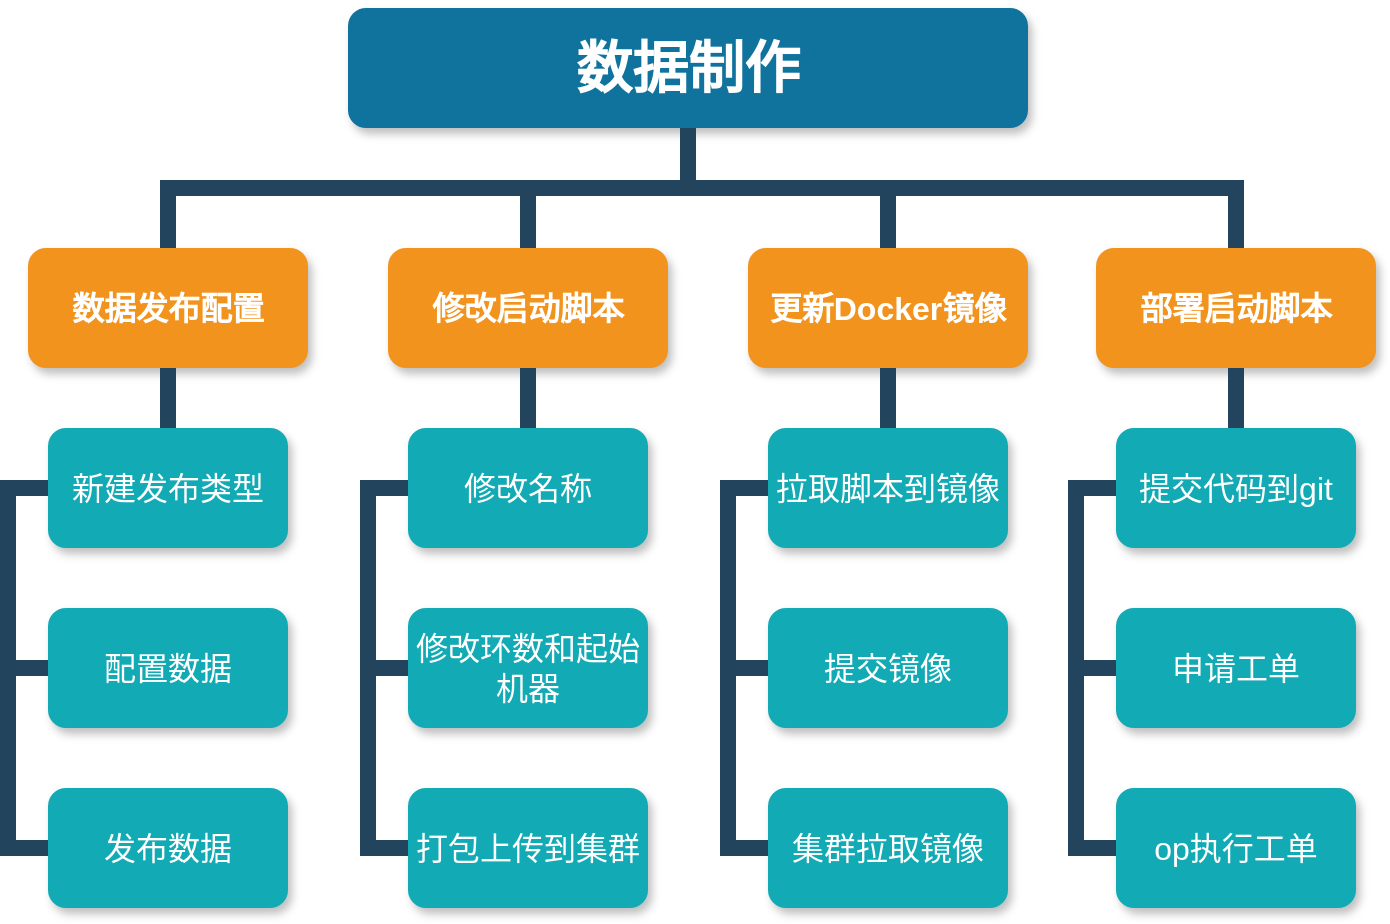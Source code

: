 <mxfile version="14.4.7" type="github">
  <diagram name="Page-1" id="64c3da0e-402f-94eb-ee01-a36477274f13">
    <mxGraphModel dx="1351" dy="736" grid="1" gridSize="10" guides="1" tooltips="1" connect="1" arrows="1" fold="1" page="1" pageScale="1" pageWidth="1169" pageHeight="826" background="#ffffff" math="0" shadow="0">
      <root>
        <mxCell id="0" />
        <mxCell id="1" parent="0" />
        <mxCell id="2" value="数据制作" style="whiteSpace=wrap;rounded=1;shadow=1;fillColor=#10739E;strokeColor=none;fontColor=#FFFFFF;fontStyle=1;fontSize=28;" parent="1" vertex="1">
          <mxGeometry x="1000" y="50" width="340" height="60" as="geometry" />
        </mxCell>
        <mxCell id="4" value="数据发布配置" style="whiteSpace=wrap;rounded=1;fillColor=#F2931E;strokeColor=none;shadow=1;fontColor=#FFFFFF;fontStyle=1;fontSize=16;" parent="1" vertex="1">
          <mxGeometry x="840" y="170.0" width="140" height="60" as="geometry" />
        </mxCell>
        <mxCell id="6" value="修改启动脚本" style="whiteSpace=wrap;rounded=1;fillColor=#F2931E;strokeColor=none;shadow=1;fontColor=#FFFFFF;fontStyle=1;fontSize=16;" parent="1" vertex="1">
          <mxGeometry x="1020" y="170.0" width="140" height="60" as="geometry" />
        </mxCell>
        <mxCell id="7" value="更新Docker镜像" style="whiteSpace=wrap;rounded=1;fillColor=#F2931E;strokeColor=none;shadow=1;fontColor=#FFFFFF;fontStyle=1;fontSize=16;" parent="1" vertex="1">
          <mxGeometry x="1200" y="170.0" width="140" height="60" as="geometry" />
        </mxCell>
        <mxCell id="8" value="部署启动脚本" style="whiteSpace=wrap;rounded=1;fillColor=#F2931E;strokeColor=none;shadow=1;fontColor=#FFFFFF;fontStyle=1;fontSize=16;" parent="1" vertex="1">
          <mxGeometry x="1374" y="170" width="140" height="60" as="geometry" />
        </mxCell>
        <mxCell id="43" value="新建发布类型" style="whiteSpace=wrap;rounded=1;fillColor=#12AAB5;strokeColor=none;shadow=1;fontColor=#FFFFFF;fontSize=16;" parent="1" vertex="1">
          <mxGeometry x="850.0" y="260.0" width="120" height="60" as="geometry" />
        </mxCell>
        <mxCell id="45" value="配置数据" style="whiteSpace=wrap;rounded=1;fillColor=#12AAB5;strokeColor=none;shadow=1;fontColor=#FFFFFF;fontStyle=0;fontSize=16;" parent="1" vertex="1">
          <mxGeometry x="850.0" y="350.0" width="120" height="60" as="geometry" />
        </mxCell>
        <mxCell id="46" value="发布数据" style="whiteSpace=wrap;rounded=1;fillColor=#12AAB5;strokeColor=none;shadow=1;fontColor=#FFFFFF;fontStyle=0;fontSize=16;" parent="1" vertex="1">
          <mxGeometry x="850.0" y="440.0" width="120" height="60" as="geometry" />
        </mxCell>
        <mxCell id="116" value="" style="edgeStyle=elbowEdgeStyle;elbow=vertical;rounded=0;fontColor=#000000;endArrow=none;endFill=0;strokeWidth=8;strokeColor=#23445D;fontSize=16;" parent="1" source="4" target="43" edge="1">
          <mxGeometry width="100" height="100" relative="1" as="geometry">
            <mxPoint x="550" y="240.0" as="sourcePoint" />
            <mxPoint x="450" y="310" as="targetPoint" />
          </mxGeometry>
        </mxCell>
        <mxCell id="118" value="" style="edgeStyle=elbowEdgeStyle;elbow=horizontal;rounded=0;fontColor=#000000;endArrow=none;endFill=0;strokeWidth=8;strokeColor=#23445D;fontSize=16;" parent="1" source="43" target="45" edge="1">
          <mxGeometry width="100" height="100" relative="1" as="geometry">
            <mxPoint x="830" y="290.0" as="sourcePoint" />
            <mxPoint x="840.0" y="390" as="targetPoint" />
            <Array as="points">
              <mxPoint x="830" y="340" />
            </Array>
          </mxGeometry>
        </mxCell>
        <mxCell id="119" value="" style="edgeStyle=elbowEdgeStyle;elbow=horizontal;rounded=0;fontColor=#000000;endArrow=none;endFill=0;strokeWidth=8;strokeColor=#23445D;fontSize=16;" parent="1" source="43" target="46" edge="1">
          <mxGeometry width="100" height="100" relative="1" as="geometry">
            <mxPoint x="840" y="290" as="sourcePoint" />
            <mxPoint x="840.0" y="470" as="targetPoint" />
            <Array as="points">
              <mxPoint x="830" y="380" />
            </Array>
          </mxGeometry>
        </mxCell>
        <mxCell id="133" value="修改名称" style="whiteSpace=wrap;rounded=1;fillColor=#12AAB5;strokeColor=none;shadow=1;fontColor=#FFFFFF;fontSize=16;" parent="1" vertex="1">
          <mxGeometry x="1030.0" y="260.0" width="120" height="60" as="geometry" />
        </mxCell>
        <mxCell id="135" value="修改环数和起始机器" style="whiteSpace=wrap;rounded=1;fillColor=#12AAB5;strokeColor=none;shadow=1;fontColor=#FFFFFF;fontStyle=0;fontSize=16;" parent="1" vertex="1">
          <mxGeometry x="1030.0" y="350.0" width="120" height="60" as="geometry" />
        </mxCell>
        <mxCell id="136" value="打包上传到集群" style="whiteSpace=wrap;rounded=1;fillColor=#12AAB5;strokeColor=none;shadow=1;fontColor=#FFFFFF;fontStyle=0;fontSize=16;" parent="1" vertex="1">
          <mxGeometry x="1030" y="440.0" width="120" height="60" as="geometry" />
        </mxCell>
        <mxCell id="145" value="" style="edgeStyle=elbowEdgeStyle;elbow=horizontal;rounded=0;fontColor=#000000;endArrow=none;endFill=0;strokeWidth=8;strokeColor=#23445D;fontSize=16;" parent="1" source="133" target="135" edge="1">
          <mxGeometry width="100" height="100" relative="1" as="geometry">
            <mxPoint x="1010" y="290.0" as="sourcePoint" />
            <mxPoint x="1020.0" y="390" as="targetPoint" />
            <Array as="points">
              <mxPoint x="1010" y="340" />
            </Array>
          </mxGeometry>
        </mxCell>
        <mxCell id="146" value="" style="edgeStyle=elbowEdgeStyle;elbow=horizontal;rounded=0;fontColor=#000000;endArrow=none;endFill=0;strokeWidth=8;strokeColor=#23445D;fontSize=16;" parent="1" source="133" target="136" edge="1">
          <mxGeometry width="100" height="100" relative="1" as="geometry">
            <mxPoint x="1020" y="290" as="sourcePoint" />
            <mxPoint x="1020.0" y="470" as="targetPoint" />
            <Array as="points">
              <mxPoint x="1010" y="380" />
            </Array>
          </mxGeometry>
        </mxCell>
        <mxCell id="155" value="拉取脚本到镜像" style="whiteSpace=wrap;rounded=1;fillColor=#12AAB5;strokeColor=none;shadow=1;fontColor=#FFFFFF;fontSize=16;" parent="1" vertex="1">
          <mxGeometry x="1210.0" y="260.0" width="120" height="60" as="geometry" />
        </mxCell>
        <mxCell id="157" value="提交镜像" style="whiteSpace=wrap;rounded=1;fillColor=#12AAB5;strokeColor=none;shadow=1;fontColor=#FFFFFF;fontStyle=0;fontSize=16;" parent="1" vertex="1">
          <mxGeometry x="1210.0" y="350.0" width="120" height="60" as="geometry" />
        </mxCell>
        <mxCell id="158" value="集群拉取镜像" style="whiteSpace=wrap;rounded=1;fillColor=#12AAB5;strokeColor=none;shadow=1;fontColor=#FFFFFF;fontStyle=0;fontSize=16;" parent="1" vertex="1">
          <mxGeometry x="1210" y="440.0" width="120" height="60" as="geometry" />
        </mxCell>
        <mxCell id="167" value="" style="edgeStyle=elbowEdgeStyle;elbow=horizontal;rounded=0;fontColor=#000000;endArrow=none;endFill=0;strokeWidth=8;strokeColor=#23445D;fontSize=16;" parent="1" source="155" target="157" edge="1">
          <mxGeometry width="100" height="100" relative="1" as="geometry">
            <mxPoint x="1190" y="290.0" as="sourcePoint" />
            <mxPoint x="1200.0" y="390.0" as="targetPoint" />
            <Array as="points">
              <mxPoint x="1190" y="340.0" />
            </Array>
          </mxGeometry>
        </mxCell>
        <mxCell id="168" value="" style="edgeStyle=elbowEdgeStyle;elbow=horizontal;rounded=0;fontColor=#000000;endArrow=none;endFill=0;strokeWidth=8;strokeColor=#23445D;fontSize=16;" parent="1" source="155" target="158" edge="1">
          <mxGeometry width="100" height="100" relative="1" as="geometry">
            <mxPoint x="1200" y="290.0" as="sourcePoint" />
            <mxPoint x="1200.0" y="470.0" as="targetPoint" />
            <Array as="points">
              <mxPoint x="1190" y="380.0" />
            </Array>
          </mxGeometry>
        </mxCell>
        <mxCell id="177" value="提交代码到git" style="whiteSpace=wrap;rounded=1;fillColor=#12AAB5;strokeColor=none;shadow=1;fontColor=#FFFFFF;fontSize=16;" parent="1" vertex="1">
          <mxGeometry x="1384.0" y="260.0" width="120" height="60" as="geometry" />
        </mxCell>
        <mxCell id="179" value="申请工单" style="whiteSpace=wrap;rounded=1;strokeColor=none;shadow=1;fontColor=#FFFFFF;fontStyle=0;fontSize=16;fillColor=#12AAB5;" parent="1" vertex="1">
          <mxGeometry x="1384.0" y="350.0" width="120" height="60" as="geometry" />
        </mxCell>
        <mxCell id="180" value="op执行工单" style="whiteSpace=wrap;rounded=1;fillColor=#12AAB5;strokeColor=none;shadow=1;fontColor=#FFFFFF;fontStyle=0;fontSize=16;" parent="1" vertex="1">
          <mxGeometry x="1384" y="440.0" width="120" height="60" as="geometry" />
        </mxCell>
        <mxCell id="189" value="" style="edgeStyle=elbowEdgeStyle;elbow=horizontal;rounded=0;fontColor=#000000;endArrow=none;endFill=0;strokeWidth=8;strokeColor=#23445D;fontSize=16;" parent="1" source="177" target="179" edge="1">
          <mxGeometry width="100" height="100" relative="1" as="geometry">
            <mxPoint x="1364" y="290.0" as="sourcePoint" />
            <mxPoint x="1374.0" y="390.0" as="targetPoint" />
            <Array as="points">
              <mxPoint x="1364" y="340.0" />
            </Array>
          </mxGeometry>
        </mxCell>
        <mxCell id="190" value="" style="edgeStyle=elbowEdgeStyle;elbow=horizontal;rounded=0;fontColor=#000000;endArrow=none;endFill=0;strokeWidth=8;strokeColor=#23445D;fontSize=16;" parent="1" source="177" target="180" edge="1">
          <mxGeometry width="100" height="100" relative="1" as="geometry">
            <mxPoint x="1374" y="290.0" as="sourcePoint" />
            <mxPoint x="1374.0" y="470.0" as="targetPoint" />
            <Array as="points">
              <mxPoint x="1364" y="380.0" />
            </Array>
          </mxGeometry>
        </mxCell>
        <mxCell id="221" value="" style="edgeStyle=elbowEdgeStyle;elbow=vertical;rounded=0;fontColor=#000000;endArrow=none;endFill=0;strokeWidth=8;strokeColor=#23445D;fontSize=16;" parent="1" source="6" target="133" edge="1">
          <mxGeometry width="100" height="100" relative="1" as="geometry">
            <mxPoint x="900" y="270" as="sourcePoint" />
            <mxPoint x="1000" y="170" as="targetPoint" />
          </mxGeometry>
        </mxCell>
        <mxCell id="223" value="" style="edgeStyle=elbowEdgeStyle;elbow=vertical;rounded=0;fontColor=#000000;endArrow=none;endFill=0;strokeWidth=8;strokeColor=#23445D;fontSize=16;" parent="1" source="7" target="155" edge="1">
          <mxGeometry width="100" height="100" relative="1" as="geometry">
            <mxPoint x="1270" y="300" as="sourcePoint" />
            <mxPoint x="1170" y="190" as="targetPoint" />
          </mxGeometry>
        </mxCell>
        <mxCell id="225" value="" style="edgeStyle=elbowEdgeStyle;elbow=vertical;rounded=0;fontColor=#000000;endArrow=none;endFill=0;strokeWidth=8;strokeColor=#23445D;fontSize=16;" parent="1" source="8" target="177" edge="1">
          <mxGeometry width="100" height="100" relative="1" as="geometry">
            <mxPoint x="1284" y="290" as="sourcePoint" />
            <mxPoint x="1384" y="190" as="targetPoint" />
          </mxGeometry>
        </mxCell>
        <mxCell id="230" value="" style="edgeStyle=elbowEdgeStyle;elbow=vertical;rounded=0;fontColor=#000000;endArrow=none;endFill=0;strokeWidth=8;strokeColor=#23445D;fontSize=14;" parent="1" source="2" target="4" edge="1">
          <mxGeometry width="100" height="100" relative="1" as="geometry">
            <mxPoint x="550" y="150" as="sourcePoint" />
            <mxPoint x="650" y="50" as="targetPoint" />
          </mxGeometry>
        </mxCell>
        <mxCell id="231" value="" style="edgeStyle=elbowEdgeStyle;elbow=vertical;rounded=0;fontColor=#000000;endArrow=none;endFill=0;strokeWidth=8;strokeColor=#23445D;fontSize=14;" parent="1" source="2" target="6" edge="1">
          <mxGeometry width="100" height="100" relative="1" as="geometry">
            <mxPoint x="560" y="160" as="sourcePoint" />
            <mxPoint x="660" y="60" as="targetPoint" />
          </mxGeometry>
        </mxCell>
        <mxCell id="232" value="" style="edgeStyle=elbowEdgeStyle;elbow=vertical;rounded=0;fontColor=#000000;endArrow=none;endFill=0;strokeWidth=8;strokeColor=#23445D;fontSize=14;" parent="1" source="2" target="7" edge="1">
          <mxGeometry width="100" height="100" relative="1" as="geometry">
            <mxPoint x="570" y="170" as="sourcePoint" />
            <mxPoint x="670" y="70" as="targetPoint" />
          </mxGeometry>
        </mxCell>
        <mxCell id="233" value="" style="edgeStyle=elbowEdgeStyle;elbow=vertical;rounded=0;fontColor=#000000;endArrow=none;endFill=0;strokeWidth=8;strokeColor=#23445D;fontSize=14;" parent="1" source="2" target="8" edge="1">
          <mxGeometry width="100" height="100" relative="1" as="geometry">
            <mxPoint x="580" y="180" as="sourcePoint" />
            <mxPoint x="680" y="80" as="targetPoint" />
          </mxGeometry>
        </mxCell>
      </root>
    </mxGraphModel>
  </diagram>
</mxfile>
